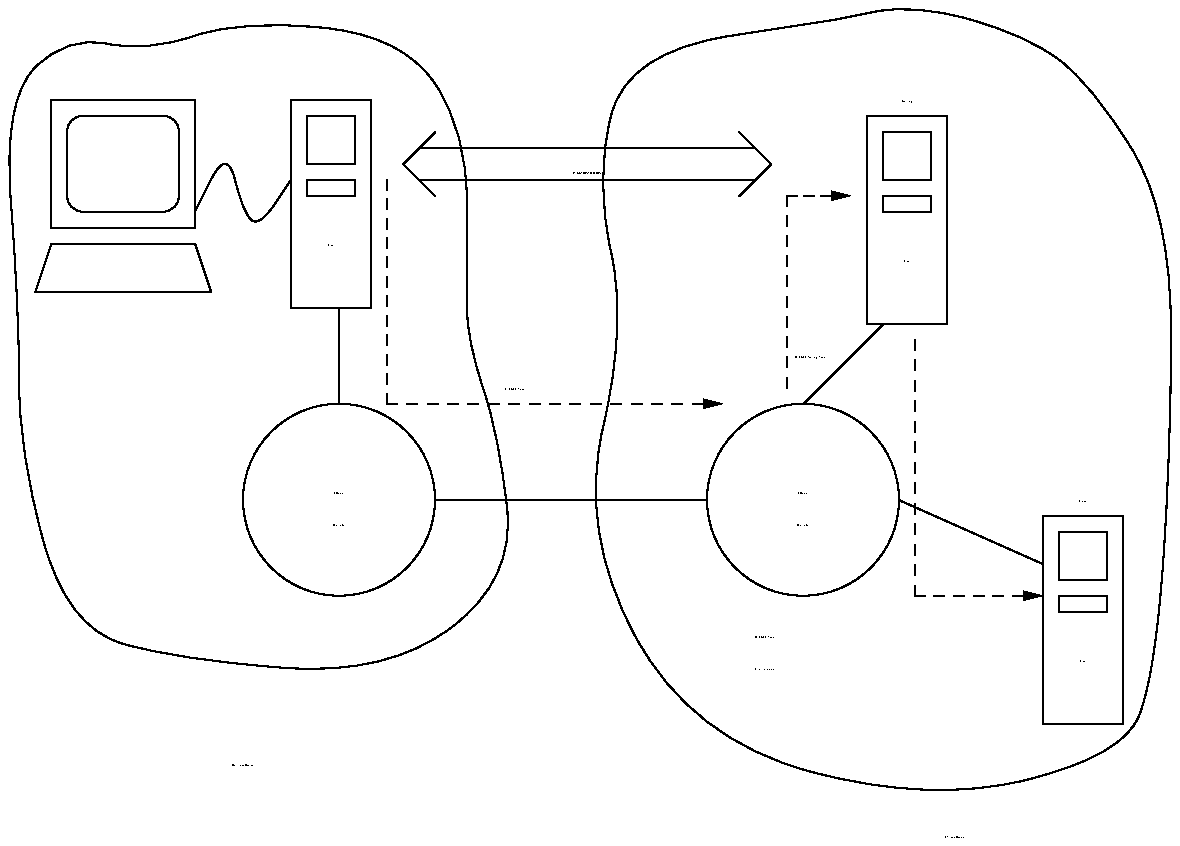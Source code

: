 .nf
.PS
scale=100
define t105 |
[ box invis ht 32 wid 74 with .sw at 0,0
"\fR\s10\&Datakit\f1\s0" at 37,24
"\fR\s10\&Controller\f1\s0" at 37,8
] |

define t105 |
[ box invis ht 32 wid 74 with .sw at 0,0
"\fR\s10\&Datakit\f1\s0" at 37,24
"\fR\s10\&Controller\f1\s0" at 37,8
] |

define t118 |
[ box invis ht 32 wid 137 with .sw at 0,0
"\fR\s10\&4. CALL t/hosta\f1\s0" at 0,24 ljust
"\fR\s10\&  <authenticated>\f1\s0" at 0,8 ljust
] |

define m0 |
[ box invis ht 104 wid 40 with .sw at 0,0
box ht 24 wid 24 with .nw at 8,96 
box ht 8 wid 24 with .nw at 8,64 
box ht 104 wid 40 with .nw at 0,104 
"\fR\s10\&host\f1\s0" at 20,34
] |

define m1 |
[ box invis ht 128 wid 40 with .sw at 0,0
m0 with .nw at 0,104
"\fR\s10\&hosta\f1\s0" at 20,114
] |

define m2 |
[ box invis ht 96 wid 96 with .sw at 0,0
t105 with .nw at 11,62
circle rad 48 at 48,48
] |

define m3 |
[ box invis ht 64 wid 72 with .sw at 0,0
arc from 56,8 to 64,16 at 56,16
arc from 8,16 to 16,8 at 16,16
line  from 64,16 to 64,48 
line  from 56,56 to 16,56 
arc from 16,56 to 8,48 at 16,48
arc from 64,48 to 56,56 at 56,48
line  from 8,48 to 8,16 
line  from 16,8 to 56,8 
box ht 64 wid 72 with .nw at 0,64 
] |

define m4 |
[ box invis ht 96 wid 88 with .sw at 0,0
line  from 0,0 to 8,24 
line  from 8,24 to 80,24 
line  from 80,24 to 88,0 
line  from 88,0 to 0,0 
m3 with .nw at 8,96
] |

box invis ht 408 wid 584 with .sw at 0,0
spline  from 232,272\
to 232,272\
to 232,344\
to 200,392\
to 120,400\
to 72,384\
to 32,392\
to 0,360\
to 8,256\
to 8,184\
to 32,96\
to 88,80\
to 192,72\
to 256,120\
to 248,192\
to 232,240\
to 232,272
spline  from 416,400\
to 416,400\
to 312,384\
to 296,320\
to 312,248\
to 288,144\
to 344,40\
to 464,8\
to 560,32\
to 576,72\
to 584,184\
to 584,304\
to 544,368\
to 512,392\
to 456,408\
to 416,400
"\fR\s10\&security\f1\s0" at 452,362
m0 with .nw at 432,352
m0 with .nw at 144,360
spline  from 96,304\
to 96,304\
to 112,336\
to 120,304\
to 128,296\
to 144,320
m4 with .nw at 16,360
line  from 216,160 to 352,160 
m2 with .nw at 352,208
m2 with .nw at 120,208
line  from 168,208 to 168,256 
m1 with .nw at 520,176
line -> from 192,208 to 360,208 dashed
line  from 520,128 to 448,160 
line  from 440,248 to 400,208 
"\fR\s10\&3. AUTHENTICATION\f1\s0" at 292,326
line  from 200,328 to 216,312 
line  from 216,344 to 200,328 
line  from 384,328 to 368,312 
line  from 368,344 to 384,328 
line  from 208,320 to 376,320 
line  from 208,336 to 376,336 
t118 with .nw at 376,102
line -> from 456,112 to 520,112 dashed
line  from 456,240 to 456,112 dashed
"\fR\s10\&2. CALL t/security.t/hosta\f1\s0" at 396,234 ljust
line -> from 392,312 to 424,312 dashed
line  from 392,216 to 392,312 dashed
"\fR\s10\&1. CALL t/hosta\f1\s0" at 256,218
line  from 192,320 to 192,208 dashed
"\fR\s10\&Untrusted Domain\f1\s0" at 120,30
"\fR\s10\&Trusted Domain\f1\s0" at 476,-6
.PE
.fi
